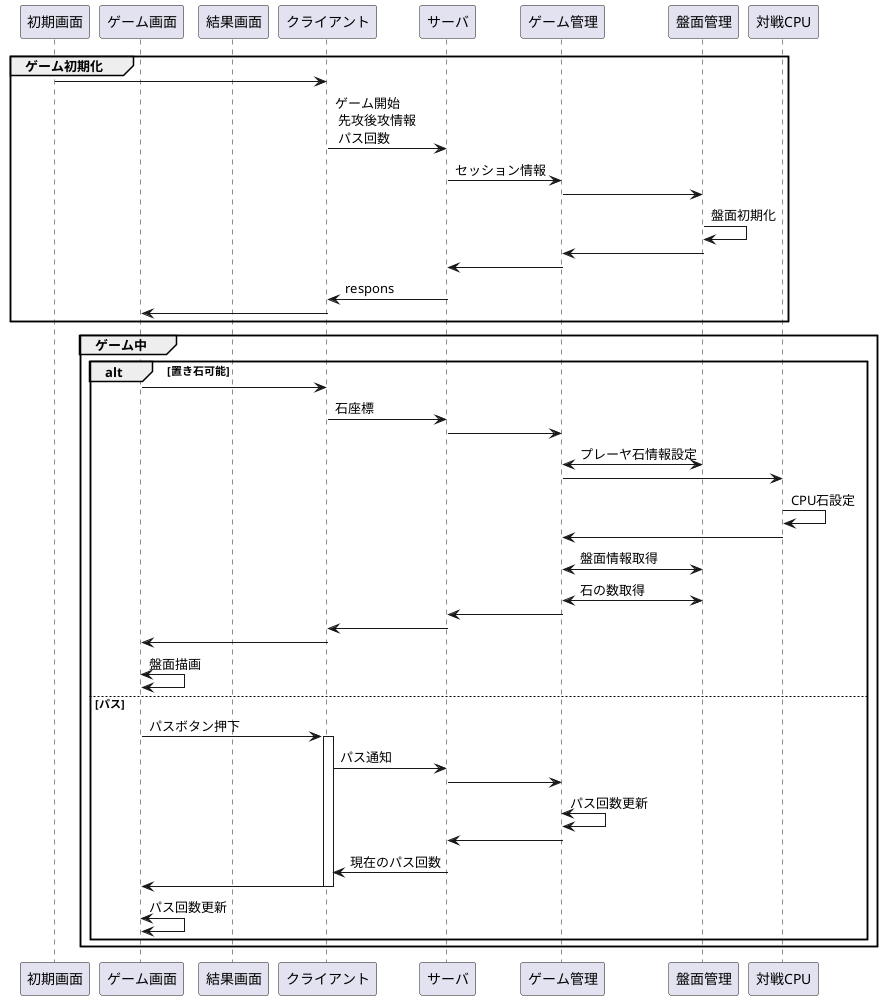 @startuml ゲーム進行
participant 初期画面 as initView
participant ゲーム画面 as playView
participant 結果画面 as resultView
participant クライアント as cl
participant サーバ as sv
participant ゲーム管理 as gm
participant 盤面管理 as bord

group ゲーム初期化
    initView -> cl
    cl -> sv : ゲーム開始 \n 先攻後攻情報 \n パス回数
    sv -> gm : セッション情報
    gm -> bord
    bord -> bord : 盤面初期化
    bord -> gm
    gm -> sv
    sv -> cl : respons
    cl -> playView
end

group ゲーム中
    alt 置き石可能
    playView -> cl
        cl -> sv : 石座標
        sv -> gm
        gm <-> bord : プレーヤ石情報設定
        gm -> 対戦CPU
        対戦CPU -> 対戦CPU : CPU石設定
        対戦CPU -> gm
        gm <-> bord : 盤面情報取得
        gm <-> bord : 石の数取得
        gm -> sv
        sv -> cl
        cl -> playView
        playView <-> playView : 盤面描画
    else パス
        playView -> cl : パスボタン押下
        activate cl
        cl -> sv : パス通知
        sv -> gm
        gm <-> gm : パス回数更新
        gm -> sv
        sv -> cl : 現在のパス回数
        cl -> playView
        deactivate  cl
        playView <-> playView : パス回数更新
    end
end
@enduml

@startuml 画面遷移
[*] --> 初期画面    
初期画面 --> 盤面画面 : ゲーム開始ボタン押下
盤面画面 --> 盤面画面
盤面画面 --> 勝敗画面 : 勝敗情報
勝敗画面 --> 初期画面 : もう一度プレイ
初期画面 --> [*]

初期画面 : 先攻後攻選択

盤面画面 : 石の数
盤面画面 : 降参ボタン
盤面画面 : (パスボタン)

勝敗画面 : 石の数
勝敗画面 : 勝敗メッセージ
@enduml